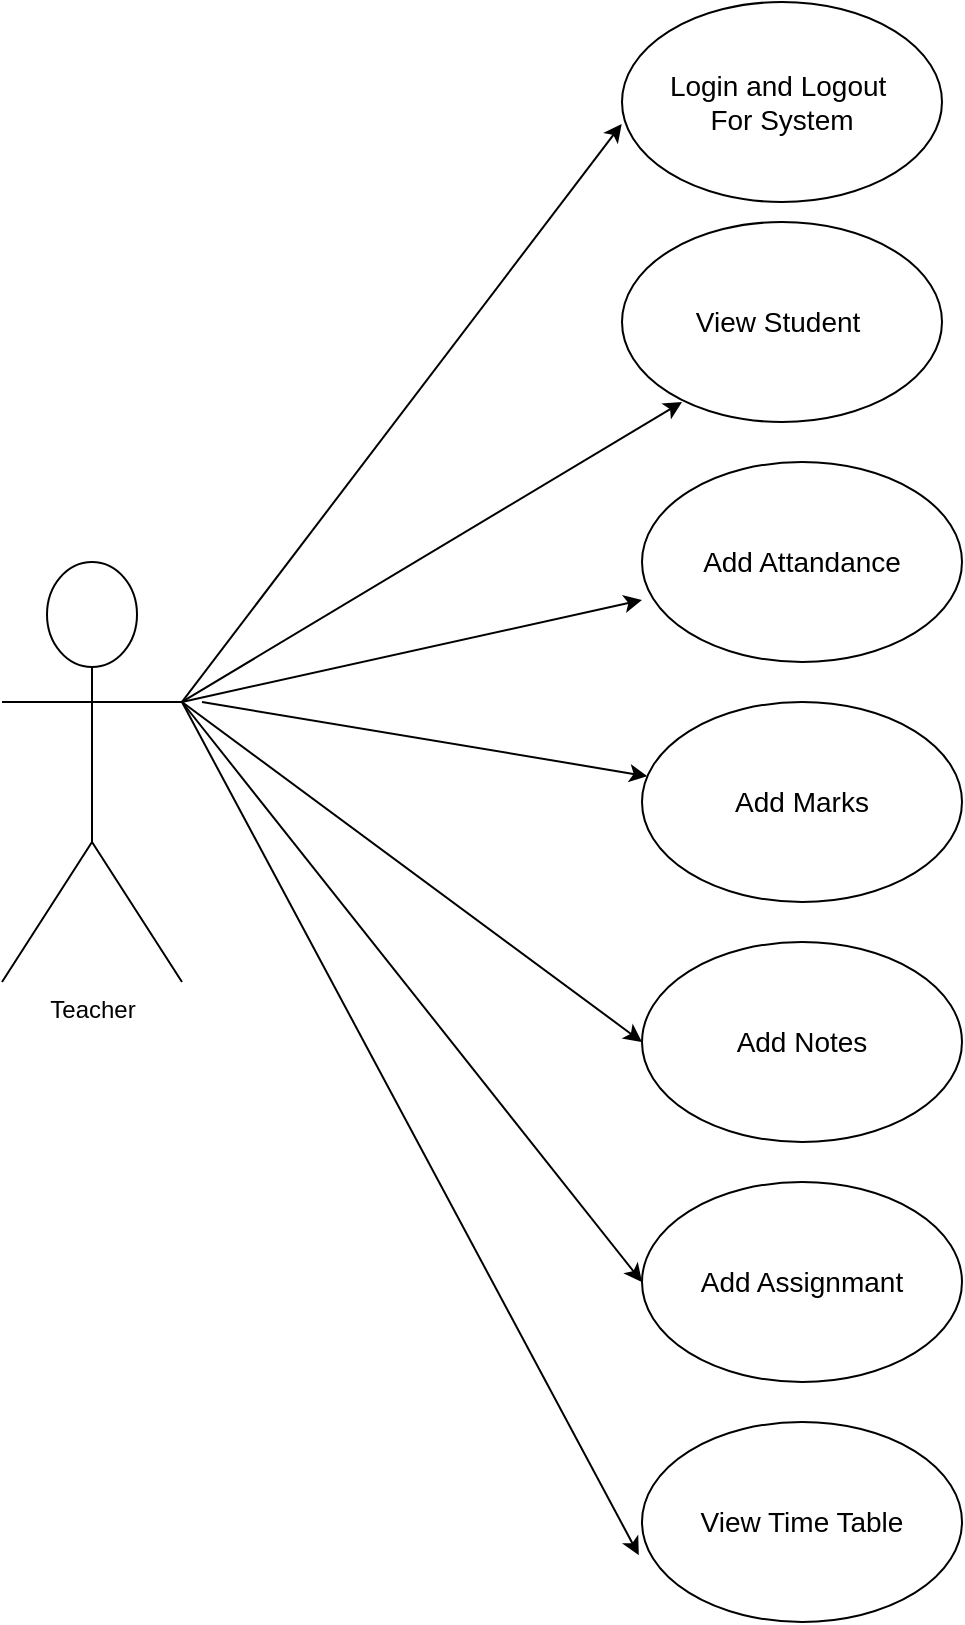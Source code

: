 <mxfile version="23.0.2" type="device">
  <diagram name="Page-1" id="_UBLcZ-dRq8HCpjy_SEb">
    <mxGraphModel dx="1434" dy="746" grid="1" gridSize="10" guides="1" tooltips="1" connect="1" arrows="1" fold="1" page="1" pageScale="1" pageWidth="850" pageHeight="1100" math="0" shadow="0">
      <root>
        <mxCell id="0" />
        <mxCell id="1" parent="0" />
        <mxCell id="O0fbIX7imE3cBQk_R50D-1" value="Teacher" style="shape=umlActor;verticalLabelPosition=bottom;verticalAlign=top;html=1;outlineConnect=0;" parent="1" vertex="1">
          <mxGeometry x="40" y="290" width="90" height="210" as="geometry" />
        </mxCell>
        <mxCell id="O0fbIX7imE3cBQk_R50D-2" value="&lt;font style=&quot;font-size: 14px;&quot;&gt;Login and Logout&amp;nbsp;&lt;br&gt;For System&lt;br&gt;&lt;/font&gt;" style="ellipse;whiteSpace=wrap;html=1;" parent="1" vertex="1">
          <mxGeometry x="350" y="10" width="160" height="100" as="geometry" />
        </mxCell>
        <mxCell id="O0fbIX7imE3cBQk_R50D-3" value="&lt;font style=&quot;font-size: 14px;&quot;&gt;View Student&amp;nbsp;&lt;/font&gt;" style="ellipse;whiteSpace=wrap;html=1;" parent="1" vertex="1">
          <mxGeometry x="350" y="120" width="160" height="100" as="geometry" />
        </mxCell>
        <mxCell id="O0fbIX7imE3cBQk_R50D-4" value="&lt;font style=&quot;font-size: 14px;&quot;&gt;Add Attandance&lt;/font&gt;" style="ellipse;whiteSpace=wrap;html=1;" parent="1" vertex="1">
          <mxGeometry x="360" y="240" width="160" height="100" as="geometry" />
        </mxCell>
        <mxCell id="O0fbIX7imE3cBQk_R50D-5" value="&lt;font style=&quot;font-size: 14px;&quot;&gt;Add Marks&lt;/font&gt;" style="ellipse;whiteSpace=wrap;html=1;" parent="1" vertex="1">
          <mxGeometry x="360" y="360" width="160" height="100" as="geometry" />
        </mxCell>
        <mxCell id="O0fbIX7imE3cBQk_R50D-6" value="&lt;font style=&quot;font-size: 14px;&quot;&gt;Add Notes&lt;/font&gt;" style="ellipse;whiteSpace=wrap;html=1;" parent="1" vertex="1">
          <mxGeometry x="360" y="480" width="160" height="100" as="geometry" />
        </mxCell>
        <mxCell id="O0fbIX7imE3cBQk_R50D-9" value="&lt;font style=&quot;font-size: 14px;&quot;&gt;View Time Table&lt;/font&gt;" style="ellipse;whiteSpace=wrap;html=1;" parent="1" vertex="1">
          <mxGeometry x="360" y="720" width="160" height="100" as="geometry" />
        </mxCell>
        <mxCell id="O0fbIX7imE3cBQk_R50D-10" value="&lt;font style=&quot;font-size: 14px;&quot;&gt;Add Assignmant&lt;/font&gt;" style="ellipse;whiteSpace=wrap;html=1;" parent="1" vertex="1">
          <mxGeometry x="360" y="600" width="160" height="100" as="geometry" />
        </mxCell>
        <mxCell id="O0fbIX7imE3cBQk_R50D-12" value="" style="endArrow=classic;html=1;rounded=0;entryX=-0.001;entryY=0.61;entryDx=0;entryDy=0;entryPerimeter=0;exitX=1;exitY=0.333;exitDx=0;exitDy=0;exitPerimeter=0;" parent="1" source="O0fbIX7imE3cBQk_R50D-1" target="O0fbIX7imE3cBQk_R50D-2" edge="1">
          <mxGeometry width="50" height="50" relative="1" as="geometry">
            <mxPoint x="210" y="190" as="sourcePoint" />
            <mxPoint x="260" y="140" as="targetPoint" />
          </mxGeometry>
        </mxCell>
        <mxCell id="O0fbIX7imE3cBQk_R50D-13" value="" style="endArrow=classic;html=1;rounded=0;exitX=1;exitY=0.333;exitDx=0;exitDy=0;exitPerimeter=0;" parent="1" source="O0fbIX7imE3cBQk_R50D-1" edge="1">
          <mxGeometry width="50" height="50" relative="1" as="geometry">
            <mxPoint x="330" y="260" as="sourcePoint" />
            <mxPoint x="380" y="210" as="targetPoint" />
          </mxGeometry>
        </mxCell>
        <mxCell id="O0fbIX7imE3cBQk_R50D-14" value="" style="endArrow=classic;html=1;rounded=0;" parent="1" edge="1">
          <mxGeometry width="50" height="50" relative="1" as="geometry">
            <mxPoint x="130" y="360" as="sourcePoint" />
            <mxPoint x="360" y="309" as="targetPoint" />
          </mxGeometry>
        </mxCell>
        <mxCell id="O0fbIX7imE3cBQk_R50D-15" value="" style="endArrow=classic;html=1;rounded=0;" parent="1" target="O0fbIX7imE3cBQk_R50D-5" edge="1">
          <mxGeometry width="50" height="50" relative="1" as="geometry">
            <mxPoint x="140" y="360" as="sourcePoint" />
            <mxPoint x="370" y="319" as="targetPoint" />
          </mxGeometry>
        </mxCell>
        <mxCell id="O0fbIX7imE3cBQk_R50D-16" value="" style="endArrow=classic;html=1;rounded=0;entryX=0;entryY=0.5;entryDx=0;entryDy=0;" parent="1" target="O0fbIX7imE3cBQk_R50D-10" edge="1">
          <mxGeometry width="50" height="50" relative="1" as="geometry">
            <mxPoint x="130" y="360" as="sourcePoint" />
            <mxPoint x="380" y="329" as="targetPoint" />
          </mxGeometry>
        </mxCell>
        <mxCell id="O0fbIX7imE3cBQk_R50D-17" value="" style="endArrow=classic;html=1;rounded=0;entryX=-0.01;entryY=0.666;entryDx=0;entryDy=0;entryPerimeter=0;" parent="1" target="O0fbIX7imE3cBQk_R50D-9" edge="1">
          <mxGeometry width="50" height="50" relative="1" as="geometry">
            <mxPoint x="130" y="360" as="sourcePoint" />
            <mxPoint x="390" y="339" as="targetPoint" />
          </mxGeometry>
        </mxCell>
        <mxCell id="Tu36t14h-xG2Poh2MEte-2" value="" style="endArrow=classic;html=1;rounded=0;entryX=0;entryY=0.5;entryDx=0;entryDy=0;" edge="1" parent="1" target="O0fbIX7imE3cBQk_R50D-6">
          <mxGeometry width="50" height="50" relative="1" as="geometry">
            <mxPoint x="130" y="360" as="sourcePoint" />
            <mxPoint x="373" y="407" as="targetPoint" />
          </mxGeometry>
        </mxCell>
      </root>
    </mxGraphModel>
  </diagram>
</mxfile>
